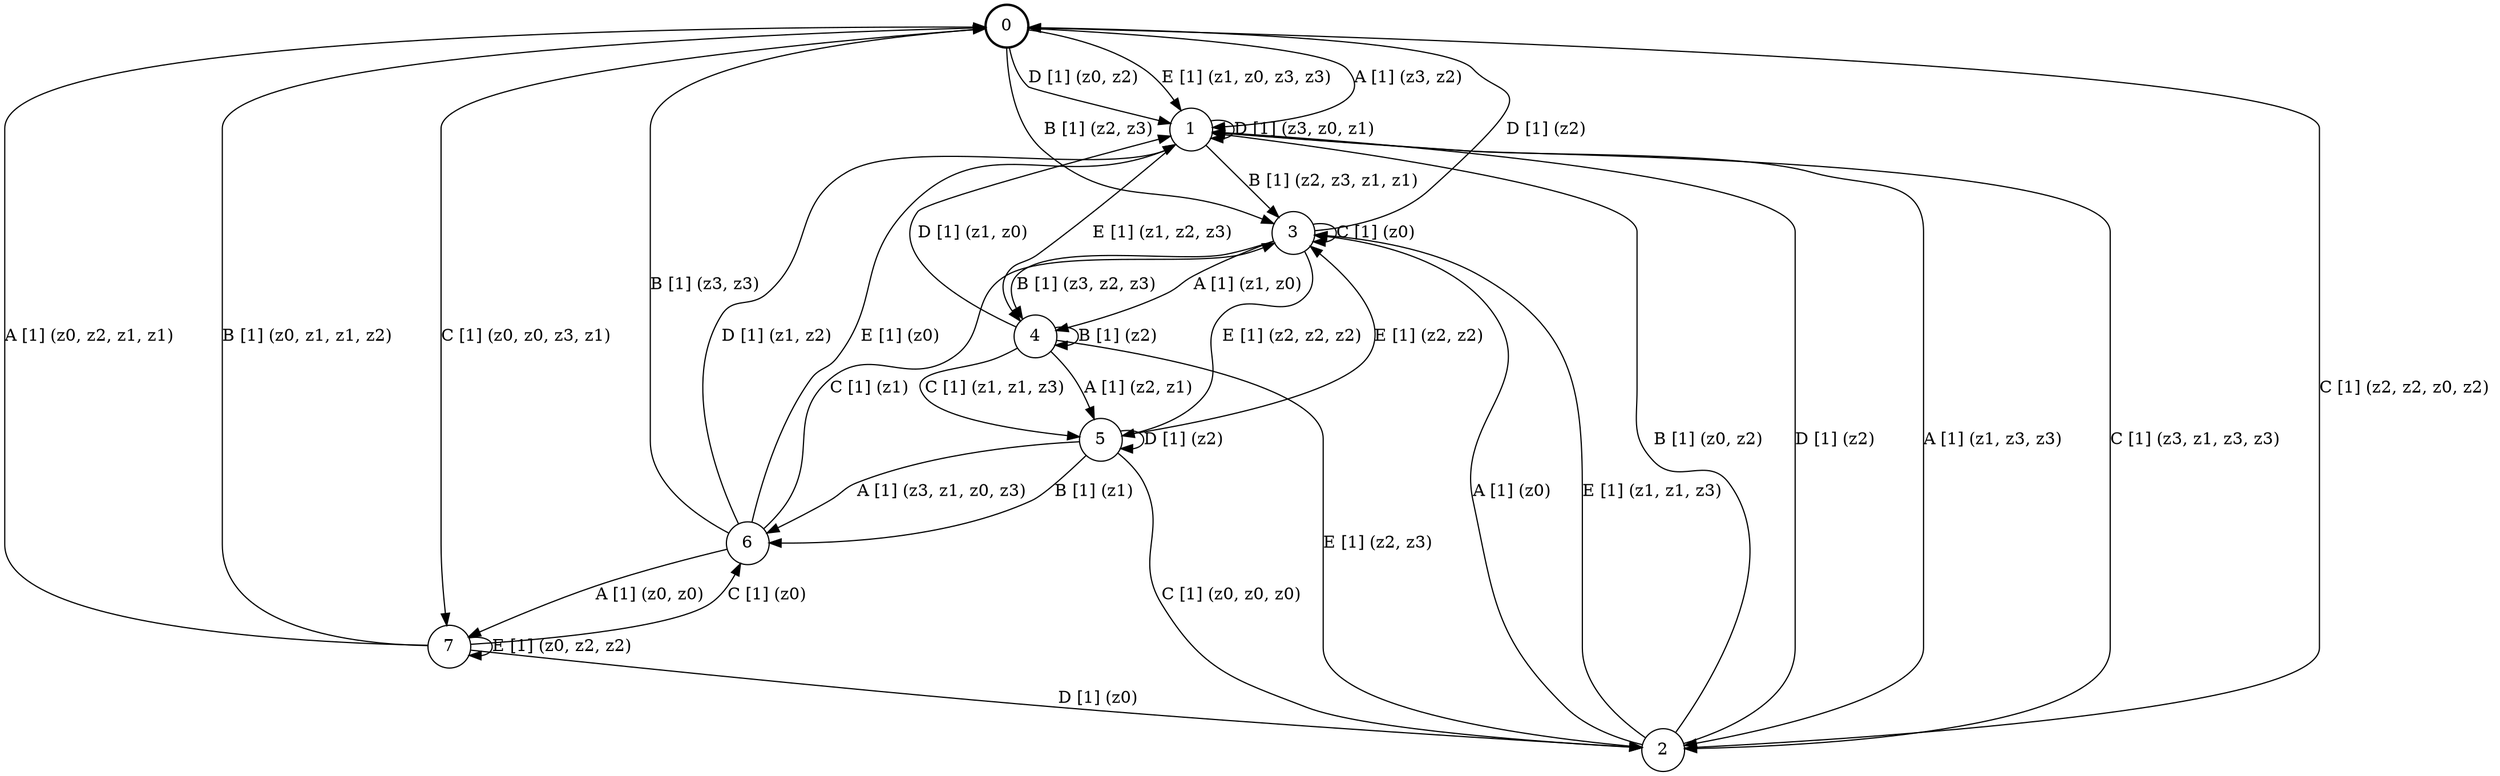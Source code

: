 # generated file, don't try to modify
# command: dot -Tpng <filename> > tree.png
digraph Automaton {
    node [shape = circle];
    0 [style = "bold"];
    0 -> 1 [label = "A [1] (z3, z2) "];
    0 -> 3 [label = "B [1] (z2, z3) "];
    0 -> 7 [label = "C [1] (z0, z0, z3, z1) "];
    0 -> 1 [label = "D [1] (z0, z2) "];
    0 -> 1 [label = "E [1] (z1, z0, z3, z3) "];
    1 -> 2 [label = "A [1] (z1, z3, z3) "];
    1 -> 3 [label = "B [1] (z2, z3, z1, z1) "];
    1 -> 2 [label = "C [1] (z3, z1, z3, z3) "];
    1 -> 1 [label = "D [1] (z3, z0, z1) "];
    1 -> 4 [label = "E [1] (z1, z2, z3) "];
    2 -> 3 [label = "A [1] (z0) "];
    2 -> 1 [label = "B [1] (z0, z2) "];
    2 -> 0 [label = "C [1] (z2, z2, z0, z2) "];
    2 -> 1 [label = "D [1] (z2) "];
    2 -> 3 [label = "E [1] (z1, z1, z3) "];
    3 -> 4 [label = "A [1] (z1, z0) "];
    3 -> 4 [label = "B [1] (z3, z2, z3) "];
    3 -> 3 [label = "C [1] (z0) "];
    3 -> 0 [label = "D [1] (z2) "];
    3 -> 5 [label = "E [1] (z2, z2, z2) "];
    4 -> 5 [label = "A [1] (z2, z1) "];
    4 -> 4 [label = "B [1] (z2) "];
    4 -> 5 [label = "C [1] (z1, z1, z3) "];
    4 -> 1 [label = "D [1] (z1, z0) "];
    4 -> 2 [label = "E [1] (z2, z3) "];
    5 -> 6 [label = "A [1] (z3, z1, z0, z3) "];
    5 -> 6 [label = "B [1] (z1) "];
    5 -> 2 [label = "C [1] (z0, z0, z0) "];
    5 -> 5 [label = "D [1] (z2) "];
    5 -> 3 [label = "E [1] (z2, z2) "];
    6 -> 7 [label = "A [1] (z0, z0) "];
    6 -> 0 [label = "B [1] (z3, z3) "];
    6 -> 3 [label = "C [1] (z1) "];
    6 -> 1 [label = "D [1] (z1, z2) "];
    6 -> 1 [label = "E [1] (z0) "];
    7 -> 0 [label = "A [1] (z0, z2, z1, z1) "];
    7 -> 0 [label = "B [1] (z0, z1, z1, z2) "];
    7 -> 6 [label = "C [1] (z0) "];
    7 -> 2 [label = "D [1] (z0) "];
    7 -> 7 [label = "E [1] (z0, z2, z2) "];
}
